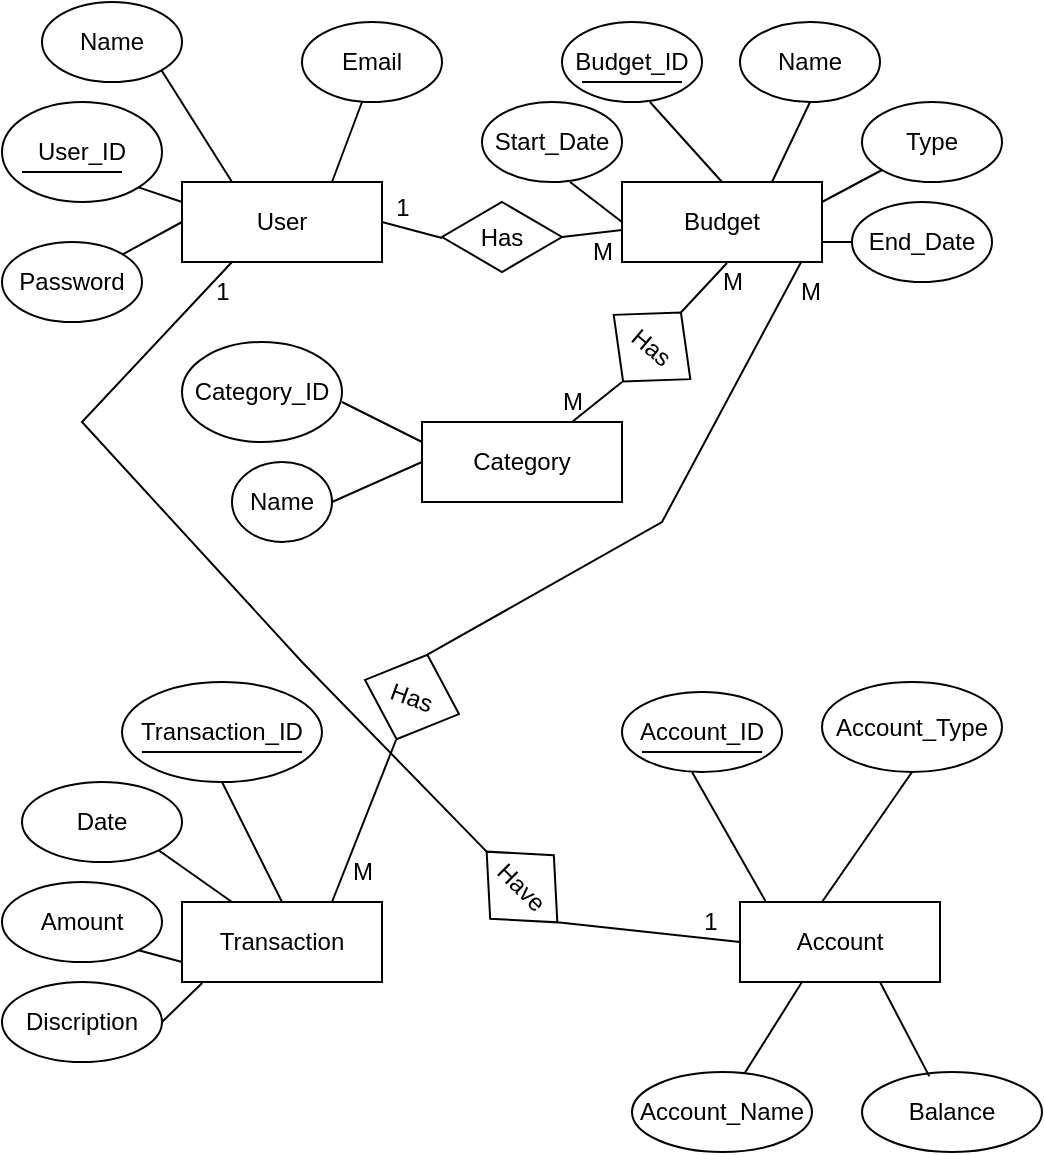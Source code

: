 <mxfile version="24.6.4" type="device">
  <diagram name="Page-1" id="xVLE4y-8F-pOeW9Exz3-">
    <mxGraphModel dx="541" dy="369" grid="1" gridSize="10" guides="1" tooltips="1" connect="1" arrows="1" fold="1" page="1" pageScale="1" pageWidth="827" pageHeight="1169" math="0" shadow="0">
      <root>
        <mxCell id="0" />
        <mxCell id="1" parent="0" />
        <mxCell id="ARJ43cfhW23Tsd-24MF_-3" value="User" style="rounded=0;whiteSpace=wrap;html=1;" vertex="1" parent="1">
          <mxGeometry x="100" y="120" width="100" height="40" as="geometry" />
        </mxCell>
        <mxCell id="ARJ43cfhW23Tsd-24MF_-4" value="Budget" style="rounded=0;whiteSpace=wrap;html=1;" vertex="1" parent="1">
          <mxGeometry x="320" y="120" width="100" height="40" as="geometry" />
        </mxCell>
        <mxCell id="ARJ43cfhW23Tsd-24MF_-5" value="Category" style="rounded=0;whiteSpace=wrap;html=1;" vertex="1" parent="1">
          <mxGeometry x="220" y="240" width="100" height="40" as="geometry" />
        </mxCell>
        <mxCell id="ARJ43cfhW23Tsd-24MF_-6" value="Transaction" style="rounded=0;whiteSpace=wrap;html=1;" vertex="1" parent="1">
          <mxGeometry x="100" y="480" width="100" height="40" as="geometry" />
        </mxCell>
        <mxCell id="ARJ43cfhW23Tsd-24MF_-7" value="Account" style="rounded=0;whiteSpace=wrap;html=1;" vertex="1" parent="1">
          <mxGeometry x="379" y="480" width="100" height="40" as="geometry" />
        </mxCell>
        <mxCell id="ARJ43cfhW23Tsd-24MF_-8" value="Name" style="ellipse;whiteSpace=wrap;html=1;" vertex="1" parent="1">
          <mxGeometry x="30" y="30" width="70" height="40" as="geometry" />
        </mxCell>
        <mxCell id="ARJ43cfhW23Tsd-24MF_-9" value="Password" style="ellipse;whiteSpace=wrap;html=1;" vertex="1" parent="1">
          <mxGeometry x="10" y="150" width="70" height="40" as="geometry" />
        </mxCell>
        <mxCell id="ARJ43cfhW23Tsd-24MF_-11" value="Email" style="ellipse;whiteSpace=wrap;html=1;" vertex="1" parent="1">
          <mxGeometry x="160" y="40" width="70" height="40" as="geometry" />
        </mxCell>
        <mxCell id="ARJ43cfhW23Tsd-24MF_-23" value="User_ID" style="ellipse;whiteSpace=wrap;html=1;" vertex="1" parent="1">
          <mxGeometry x="10" y="80" width="80" height="50" as="geometry" />
        </mxCell>
        <mxCell id="ARJ43cfhW23Tsd-24MF_-27" value="" style="line;strokeWidth=1;rotatable=0;dashed=0;labelPosition=right;align=left;verticalAlign=middle;spacingTop=0;spacingLeft=6;points=[];portConstraint=eastwest;" vertex="1" parent="1">
          <mxGeometry x="20" y="110" width="50" height="10" as="geometry" />
        </mxCell>
        <mxCell id="ARJ43cfhW23Tsd-24MF_-30" value="Budget_ID" style="ellipse;whiteSpace=wrap;html=1;" vertex="1" parent="1">
          <mxGeometry x="290" y="40" width="70" height="40" as="geometry" />
        </mxCell>
        <mxCell id="ARJ43cfhW23Tsd-24MF_-31" value="" style="line;strokeWidth=1;rotatable=0;dashed=0;labelPosition=right;align=left;verticalAlign=middle;spacingTop=0;spacingLeft=6;points=[];portConstraint=eastwest;" vertex="1" parent="1">
          <mxGeometry x="300" y="60" width="50" height="20" as="geometry" />
        </mxCell>
        <mxCell id="ARJ43cfhW23Tsd-24MF_-32" value="Name" style="ellipse;whiteSpace=wrap;html=1;" vertex="1" parent="1">
          <mxGeometry x="379" y="40" width="70" height="40" as="geometry" />
        </mxCell>
        <mxCell id="ARJ43cfhW23Tsd-24MF_-33" value="Type" style="ellipse;whiteSpace=wrap;html=1;" vertex="1" parent="1">
          <mxGeometry x="440" y="80" width="70" height="40" as="geometry" />
        </mxCell>
        <mxCell id="ARJ43cfhW23Tsd-24MF_-34" value="Start_Date" style="ellipse;whiteSpace=wrap;html=1;" vertex="1" parent="1">
          <mxGeometry x="250" y="80" width="70" height="40" as="geometry" />
        </mxCell>
        <mxCell id="ARJ43cfhW23Tsd-24MF_-35" value="End_Date" style="ellipse;whiteSpace=wrap;html=1;" vertex="1" parent="1">
          <mxGeometry x="435" y="130" width="70" height="40" as="geometry" />
        </mxCell>
        <mxCell id="ARJ43cfhW23Tsd-24MF_-36" value="Category_ID" style="ellipse;whiteSpace=wrap;html=1;" vertex="1" parent="1">
          <mxGeometry x="100" y="200" width="80" height="50" as="geometry" />
        </mxCell>
        <mxCell id="ARJ43cfhW23Tsd-24MF_-37" value="Name" style="ellipse;whiteSpace=wrap;html=1;" vertex="1" parent="1">
          <mxGeometry x="125" y="260" width="50" height="40" as="geometry" />
        </mxCell>
        <mxCell id="ARJ43cfhW23Tsd-24MF_-38" value="Transaction_ID" style="ellipse;whiteSpace=wrap;html=1;" vertex="1" parent="1">
          <mxGeometry x="70" y="370" width="100" height="50" as="geometry" />
        </mxCell>
        <mxCell id="ARJ43cfhW23Tsd-24MF_-39" value="Date" style="ellipse;whiteSpace=wrap;html=1;" vertex="1" parent="1">
          <mxGeometry x="20" y="420" width="80" height="40" as="geometry" />
        </mxCell>
        <mxCell id="ARJ43cfhW23Tsd-24MF_-40" value="Amount" style="ellipse;whiteSpace=wrap;html=1;" vertex="1" parent="1">
          <mxGeometry x="10" y="470" width="80" height="40" as="geometry" />
        </mxCell>
        <mxCell id="ARJ43cfhW23Tsd-24MF_-41" value="Discription" style="ellipse;whiteSpace=wrap;html=1;" vertex="1" parent="1">
          <mxGeometry x="10" y="520" width="80" height="40" as="geometry" />
        </mxCell>
        <mxCell id="ARJ43cfhW23Tsd-24MF_-42" value="Account_ID" style="ellipse;whiteSpace=wrap;html=1;" vertex="1" parent="1">
          <mxGeometry x="320" y="375" width="80" height="40" as="geometry" />
        </mxCell>
        <mxCell id="ARJ43cfhW23Tsd-24MF_-43" value="Account_Type" style="ellipse;whiteSpace=wrap;html=1;" vertex="1" parent="1">
          <mxGeometry x="420" y="370" width="90" height="45" as="geometry" />
        </mxCell>
        <mxCell id="ARJ43cfhW23Tsd-24MF_-44" value="Balance" style="ellipse;whiteSpace=wrap;html=1;" vertex="1" parent="1">
          <mxGeometry x="440" y="565" width="90" height="40" as="geometry" />
        </mxCell>
        <mxCell id="ARJ43cfhW23Tsd-24MF_-46" value="Account_Name" style="ellipse;whiteSpace=wrap;html=1;" vertex="1" parent="1">
          <mxGeometry x="325" y="565" width="90" height="40" as="geometry" />
        </mxCell>
        <mxCell id="ARJ43cfhW23Tsd-24MF_-51" value="" style="line;strokeWidth=1;rotatable=0;dashed=0;labelPosition=right;align=left;verticalAlign=middle;spacingTop=0;spacingLeft=6;points=[];portConstraint=eastwest;" vertex="1" parent="1">
          <mxGeometry x="80" y="400" width="80" height="10" as="geometry" />
        </mxCell>
        <mxCell id="ARJ43cfhW23Tsd-24MF_-52" value="" style="line;strokeWidth=1;rotatable=0;dashed=0;labelPosition=right;align=left;verticalAlign=middle;spacingTop=0;spacingLeft=6;points=[];portConstraint=eastwest;" vertex="1" parent="1">
          <mxGeometry x="330" y="400" width="60" height="10" as="geometry" />
        </mxCell>
        <mxCell id="ARJ43cfhW23Tsd-24MF_-54" value="" style="endArrow=none;html=1;rounded=0;exitX=0.75;exitY=0;exitDx=0;exitDy=0;" edge="1" parent="1" source="ARJ43cfhW23Tsd-24MF_-3">
          <mxGeometry width="50" height="50" relative="1" as="geometry">
            <mxPoint x="150" y="120" as="sourcePoint" />
            <mxPoint x="190" y="80" as="targetPoint" />
          </mxGeometry>
        </mxCell>
        <mxCell id="ARJ43cfhW23Tsd-24MF_-55" value="" style="endArrow=none;html=1;rounded=0;exitX=0.75;exitY=0;exitDx=0;exitDy=0;" edge="1" parent="1" source="ARJ43cfhW23Tsd-24MF_-4">
          <mxGeometry width="50" height="50" relative="1" as="geometry">
            <mxPoint x="400" y="110" as="sourcePoint" />
            <mxPoint x="414" y="80" as="targetPoint" />
          </mxGeometry>
        </mxCell>
        <mxCell id="ARJ43cfhW23Tsd-24MF_-56" value="" style="endArrow=none;html=1;rounded=0;exitX=0.75;exitY=0;exitDx=0;exitDy=0;entryX=1;entryY=1;entryDx=0;entryDy=0;" edge="1" parent="1" target="ARJ43cfhW23Tsd-24MF_-8">
          <mxGeometry width="50" height="50" relative="1" as="geometry">
            <mxPoint x="125" y="120" as="sourcePoint" />
            <mxPoint x="140" y="80" as="targetPoint" />
          </mxGeometry>
        </mxCell>
        <mxCell id="ARJ43cfhW23Tsd-24MF_-57" value="" style="endArrow=none;html=1;rounded=0;exitX=0;exitY=0.25;exitDx=0;exitDy=0;entryX=1;entryY=1;entryDx=0;entryDy=0;" edge="1" parent="1" source="ARJ43cfhW23Tsd-24MF_-3" target="ARJ43cfhW23Tsd-24MF_-23">
          <mxGeometry width="50" height="50" relative="1" as="geometry">
            <mxPoint x="107" y="138" as="sourcePoint" />
            <mxPoint x="80" y="80" as="targetPoint" />
          </mxGeometry>
        </mxCell>
        <mxCell id="ARJ43cfhW23Tsd-24MF_-60" value="" style="endArrow=none;html=1;rounded=0;" edge="1" parent="1" source="ARJ43cfhW23Tsd-24MF_-9">
          <mxGeometry width="50" height="50" relative="1" as="geometry">
            <mxPoint x="80" y="160" as="sourcePoint" />
            <mxPoint x="100" y="140" as="targetPoint" />
          </mxGeometry>
        </mxCell>
        <mxCell id="ARJ43cfhW23Tsd-24MF_-61" value="" style="endArrow=none;html=1;rounded=0;" edge="1" parent="1">
          <mxGeometry width="50" height="50" relative="1" as="geometry">
            <mxPoint x="420" y="130" as="sourcePoint" />
            <mxPoint x="450" y="114" as="targetPoint" />
          </mxGeometry>
        </mxCell>
        <mxCell id="ARJ43cfhW23Tsd-24MF_-62" value="" style="endArrow=none;html=1;rounded=0;entryX=0;entryY=0.5;entryDx=0;entryDy=0;" edge="1" parent="1" target="ARJ43cfhW23Tsd-24MF_-35">
          <mxGeometry width="50" height="50" relative="1" as="geometry">
            <mxPoint x="420" y="150" as="sourcePoint" />
            <mxPoint x="435" y="144" as="targetPoint" />
          </mxGeometry>
        </mxCell>
        <mxCell id="ARJ43cfhW23Tsd-24MF_-63" value="" style="endArrow=none;html=1;rounded=0;exitX=0.5;exitY=0;exitDx=0;exitDy=0;" edge="1" parent="1" source="ARJ43cfhW23Tsd-24MF_-4" target="ARJ43cfhW23Tsd-24MF_-31">
          <mxGeometry width="50" height="50" relative="1" as="geometry">
            <mxPoint x="329" y="120" as="sourcePoint" />
            <mxPoint x="379" y="70" as="targetPoint" />
          </mxGeometry>
        </mxCell>
        <mxCell id="ARJ43cfhW23Tsd-24MF_-64" value="" style="endArrow=none;html=1;rounded=0;exitX=0;exitY=0.5;exitDx=0;exitDy=0;" edge="1" parent="1" source="ARJ43cfhW23Tsd-24MF_-4">
          <mxGeometry width="50" height="50" relative="1" as="geometry">
            <mxPoint x="330" y="160" as="sourcePoint" />
            <mxPoint x="294" y="120" as="targetPoint" />
          </mxGeometry>
        </mxCell>
        <mxCell id="ARJ43cfhW23Tsd-24MF_-65" value="" style="endArrow=none;html=1;rounded=0;exitX=0;exitY=0.25;exitDx=0;exitDy=0;" edge="1" parent="1" source="ARJ43cfhW23Tsd-24MF_-5">
          <mxGeometry width="50" height="50" relative="1" as="geometry">
            <mxPoint x="206" y="250" as="sourcePoint" />
            <mxPoint x="180" y="230" as="targetPoint" />
          </mxGeometry>
        </mxCell>
        <mxCell id="ARJ43cfhW23Tsd-24MF_-67" value="" style="endArrow=none;html=1;rounded=0;entryX=1;entryY=0.5;entryDx=0;entryDy=0;" edge="1" parent="1" target="ARJ43cfhW23Tsd-24MF_-37">
          <mxGeometry width="50" height="50" relative="1" as="geometry">
            <mxPoint x="220" y="260" as="sourcePoint" />
            <mxPoint x="190" y="240" as="targetPoint" />
          </mxGeometry>
        </mxCell>
        <mxCell id="ARJ43cfhW23Tsd-24MF_-68" value="" style="endArrow=none;html=1;rounded=0;exitX=0.25;exitY=0;exitDx=0;exitDy=0;entryX=1;entryY=1;entryDx=0;entryDy=0;" edge="1" parent="1" source="ARJ43cfhW23Tsd-24MF_-6" target="ARJ43cfhW23Tsd-24MF_-39">
          <mxGeometry width="50" height="50" relative="1" as="geometry">
            <mxPoint x="130" y="470" as="sourcePoint" />
            <mxPoint x="90" y="450" as="targetPoint" />
          </mxGeometry>
        </mxCell>
        <mxCell id="ARJ43cfhW23Tsd-24MF_-69" value="" style="endArrow=none;html=1;rounded=0;exitX=0.5;exitY=0;exitDx=0;exitDy=0;entryX=0.5;entryY=1;entryDx=0;entryDy=0;" edge="1" parent="1" source="ARJ43cfhW23Tsd-24MF_-6" target="ARJ43cfhW23Tsd-24MF_-38">
          <mxGeometry width="50" height="50" relative="1" as="geometry">
            <mxPoint x="135" y="490" as="sourcePoint" />
            <mxPoint x="150" y="420" as="targetPoint" />
          </mxGeometry>
        </mxCell>
        <mxCell id="ARJ43cfhW23Tsd-24MF_-70" value="" style="endArrow=none;html=1;rounded=0;exitX=0;exitY=0.75;exitDx=0;exitDy=0;entryX=1;entryY=1;entryDx=0;entryDy=0;" edge="1" parent="1" source="ARJ43cfhW23Tsd-24MF_-6" target="ARJ43cfhW23Tsd-24MF_-40">
          <mxGeometry width="50" height="50" relative="1" as="geometry">
            <mxPoint x="125" y="526" as="sourcePoint" />
            <mxPoint x="88" y="500" as="targetPoint" />
          </mxGeometry>
        </mxCell>
        <mxCell id="ARJ43cfhW23Tsd-24MF_-71" value="" style="endArrow=none;html=1;rounded=0;entryX=0.101;entryY=1.012;entryDx=0;entryDy=0;entryPerimeter=0;" edge="1" parent="1" target="ARJ43cfhW23Tsd-24MF_-6">
          <mxGeometry width="50" height="50" relative="1" as="geometry">
            <mxPoint x="90" y="540" as="sourcePoint" />
            <mxPoint x="140" y="490" as="targetPoint" />
          </mxGeometry>
        </mxCell>
        <mxCell id="ARJ43cfhW23Tsd-24MF_-72" value="" style="endArrow=none;html=1;rounded=0;exitX=0.127;exitY=-0.012;exitDx=0;exitDy=0;entryX=0.5;entryY=1;entryDx=0;entryDy=0;exitPerimeter=0;" edge="1" parent="1" source="ARJ43cfhW23Tsd-24MF_-7">
          <mxGeometry width="50" height="50" relative="1" as="geometry">
            <mxPoint x="385" y="475" as="sourcePoint" />
            <mxPoint x="355" y="415" as="targetPoint" />
          </mxGeometry>
        </mxCell>
        <mxCell id="ARJ43cfhW23Tsd-24MF_-73" value="" style="endArrow=none;html=1;rounded=0;entryX=0.5;entryY=1;entryDx=0;entryDy=0;" edge="1" parent="1" target="ARJ43cfhW23Tsd-24MF_-43">
          <mxGeometry width="50" height="50" relative="1" as="geometry">
            <mxPoint x="420" y="480" as="sourcePoint" />
            <mxPoint x="450" y="420" as="targetPoint" />
            <Array as="points" />
          </mxGeometry>
        </mxCell>
        <mxCell id="ARJ43cfhW23Tsd-24MF_-74" value="" style="endArrow=none;html=1;rounded=0;exitX=0.374;exitY=0.055;exitDx=0;exitDy=0;entryX=0.5;entryY=1;entryDx=0;entryDy=0;exitPerimeter=0;" edge="1" parent="1" source="ARJ43cfhW23Tsd-24MF_-44">
          <mxGeometry width="50" height="50" relative="1" as="geometry">
            <mxPoint x="486" y="585" as="sourcePoint" />
            <mxPoint x="449" y="520" as="targetPoint" />
          </mxGeometry>
        </mxCell>
        <mxCell id="ARJ43cfhW23Tsd-24MF_-75" value="" style="endArrow=none;html=1;rounded=0;entryX=0.5;entryY=1;entryDx=0;entryDy=0;exitX=0.628;exitY=0.007;exitDx=0;exitDy=0;exitPerimeter=0;" edge="1" parent="1" source="ARJ43cfhW23Tsd-24MF_-46">
          <mxGeometry width="50" height="50" relative="1" as="geometry">
            <mxPoint x="380" y="560" as="sourcePoint" />
            <mxPoint x="410" y="520" as="targetPoint" />
          </mxGeometry>
        </mxCell>
        <mxCell id="ARJ43cfhW23Tsd-24MF_-76" value="Has" style="rhombus;whiteSpace=wrap;html=1;" vertex="1" parent="1">
          <mxGeometry x="230" y="130" width="60" height="35" as="geometry" />
        </mxCell>
        <mxCell id="ARJ43cfhW23Tsd-24MF_-77" value="Has" style="rhombus;whiteSpace=wrap;html=1;rotation=40;" vertex="1" parent="1">
          <mxGeometry x="310" y="180" width="50" height="45" as="geometry" />
        </mxCell>
        <mxCell id="ARJ43cfhW23Tsd-24MF_-79" value="Has" style="rhombus;whiteSpace=wrap;html=1;rotation=20;" vertex="1" parent="1">
          <mxGeometry x="190" y="355" width="50" height="45" as="geometry" />
        </mxCell>
        <mxCell id="ARJ43cfhW23Tsd-24MF_-80" value="Have" style="rhombus;whiteSpace=wrap;html=1;rotation=45;" vertex="1" parent="1">
          <mxGeometry x="245" y="450" width="50" height="45" as="geometry" />
        </mxCell>
        <mxCell id="ARJ43cfhW23Tsd-24MF_-84" value="" style="endArrow=none;html=1;rounded=0;exitX=1;exitY=0.5;exitDx=0;exitDy=0;" edge="1" parent="1" source="ARJ43cfhW23Tsd-24MF_-76">
          <mxGeometry width="50" height="50" relative="1" as="geometry">
            <mxPoint x="290" y="160" as="sourcePoint" />
            <mxPoint x="320" y="144" as="targetPoint" />
          </mxGeometry>
        </mxCell>
        <mxCell id="ARJ43cfhW23Tsd-24MF_-85" value="" style="endArrow=none;html=1;rounded=0;exitX=1;exitY=0.5;exitDx=0;exitDy=0;" edge="1" parent="1" source="ARJ43cfhW23Tsd-24MF_-3">
          <mxGeometry width="50" height="50" relative="1" as="geometry">
            <mxPoint x="200" y="152" as="sourcePoint" />
            <mxPoint x="230" y="148" as="targetPoint" />
          </mxGeometry>
        </mxCell>
        <mxCell id="ARJ43cfhW23Tsd-24MF_-86" value="" style="endArrow=none;html=1;rounded=0;exitX=0.75;exitY=0;exitDx=0;exitDy=0;" edge="1" parent="1" source="ARJ43cfhW23Tsd-24MF_-5">
          <mxGeometry width="50" height="50" relative="1" as="geometry">
            <mxPoint x="290" y="225" as="sourcePoint" />
            <mxPoint x="320" y="220" as="targetPoint" />
          </mxGeometry>
        </mxCell>
        <mxCell id="ARJ43cfhW23Tsd-24MF_-87" value="" style="endArrow=none;html=1;rounded=0;exitX=0.5;exitY=0;exitDx=0;exitDy=0;" edge="1" parent="1" source="ARJ43cfhW23Tsd-24MF_-77">
          <mxGeometry width="50" height="50" relative="1" as="geometry">
            <mxPoint x="347.5" y="179.5" as="sourcePoint" />
            <mxPoint x="372.5" y="160.5" as="targetPoint" />
          </mxGeometry>
        </mxCell>
        <mxCell id="ARJ43cfhW23Tsd-24MF_-91" value="" style="endArrow=none;html=1;rounded=0;entryX=0.895;entryY=1.004;entryDx=0;entryDy=0;exitX=0.5;exitY=0;exitDx=0;exitDy=0;entryPerimeter=0;" edge="1" parent="1" source="ARJ43cfhW23Tsd-24MF_-79" target="ARJ43cfhW23Tsd-24MF_-4">
          <mxGeometry width="50" height="50" relative="1" as="geometry">
            <mxPoint x="249.995" y="384.917" as="sourcePoint" />
            <mxPoint x="438.7" y="190.0" as="targetPoint" />
            <Array as="points">
              <mxPoint x="340" y="290" />
            </Array>
          </mxGeometry>
        </mxCell>
        <mxCell id="ARJ43cfhW23Tsd-24MF_-92" value="" style="endArrow=none;html=1;rounded=0;entryX=0.5;entryY=1;entryDx=0;entryDy=0;exitX=0.75;exitY=0;exitDx=0;exitDy=0;" edge="1" parent="1" source="ARJ43cfhW23Tsd-24MF_-6">
          <mxGeometry width="50" height="50" relative="1" as="geometry">
            <mxPoint x="160" y="475" as="sourcePoint" />
            <mxPoint x="207" y="399" as="targetPoint" />
          </mxGeometry>
        </mxCell>
        <mxCell id="ARJ43cfhW23Tsd-24MF_-93" value="" style="endArrow=none;html=1;rounded=0;entryX=0;entryY=0.5;entryDx=0;entryDy=0;exitX=1;exitY=0.5;exitDx=0;exitDy=0;" edge="1" parent="1" source="ARJ43cfhW23Tsd-24MF_-80" target="ARJ43cfhW23Tsd-24MF_-7">
          <mxGeometry width="50" height="50" relative="1" as="geometry">
            <mxPoint x="310" y="496" as="sourcePoint" />
            <mxPoint x="342" y="415" as="targetPoint" />
          </mxGeometry>
        </mxCell>
        <mxCell id="ARJ43cfhW23Tsd-24MF_-94" value="" style="endArrow=none;html=1;rounded=0;exitX=0.25;exitY=1;exitDx=0;exitDy=0;entryX=0;entryY=0.5;entryDx=0;entryDy=0;" edge="1" parent="1" source="ARJ43cfhW23Tsd-24MF_-3" target="ARJ43cfhW23Tsd-24MF_-80">
          <mxGeometry width="50" height="50" relative="1" as="geometry">
            <mxPoint x="270" y="450" as="sourcePoint" />
            <mxPoint x="330" y="450.5" as="targetPoint" />
            <Array as="points">
              <mxPoint x="50" y="240" />
              <mxPoint x="160" y="360" />
            </Array>
          </mxGeometry>
        </mxCell>
        <mxCell id="ARJ43cfhW23Tsd-24MF_-95" value="1" style="text;html=1;align=center;verticalAlign=middle;resizable=0;points=[];autosize=1;strokeColor=none;fillColor=none;" vertex="1" parent="1">
          <mxGeometry x="195" y="118" width="30" height="30" as="geometry" />
        </mxCell>
        <mxCell id="ARJ43cfhW23Tsd-24MF_-98" value="M" style="text;html=1;align=center;verticalAlign=middle;resizable=0;points=[];autosize=1;strokeColor=none;fillColor=none;" vertex="1" parent="1">
          <mxGeometry x="295" y="140" width="30" height="30" as="geometry" />
        </mxCell>
        <mxCell id="ARJ43cfhW23Tsd-24MF_-99" value="M" style="text;html=1;align=center;verticalAlign=middle;resizable=0;points=[];autosize=1;strokeColor=none;fillColor=none;" vertex="1" parent="1">
          <mxGeometry x="280" y="215" width="30" height="30" as="geometry" />
        </mxCell>
        <mxCell id="ARJ43cfhW23Tsd-24MF_-100" value="M" style="text;html=1;align=center;verticalAlign=middle;resizable=0;points=[];autosize=1;strokeColor=none;fillColor=none;" vertex="1" parent="1">
          <mxGeometry x="360" y="155" width="30" height="30" as="geometry" />
        </mxCell>
        <mxCell id="ARJ43cfhW23Tsd-24MF_-102" value="M" style="text;html=1;align=center;verticalAlign=middle;resizable=0;points=[];autosize=1;strokeColor=none;fillColor=none;" vertex="1" parent="1">
          <mxGeometry x="398.5" y="160" width="30" height="30" as="geometry" />
        </mxCell>
        <mxCell id="ARJ43cfhW23Tsd-24MF_-104" value="M" style="text;html=1;align=center;verticalAlign=middle;resizable=0;points=[];autosize=1;strokeColor=none;fillColor=none;" vertex="1" parent="1">
          <mxGeometry x="175" y="450" width="30" height="30" as="geometry" />
        </mxCell>
        <mxCell id="ARJ43cfhW23Tsd-24MF_-105" value="1" style="text;html=1;align=center;verticalAlign=middle;resizable=0;points=[];autosize=1;strokeColor=none;fillColor=none;" vertex="1" parent="1">
          <mxGeometry x="105" y="160" width="30" height="30" as="geometry" />
        </mxCell>
        <mxCell id="ARJ43cfhW23Tsd-24MF_-106" value="1" style="text;html=1;align=center;verticalAlign=middle;resizable=0;points=[];autosize=1;strokeColor=none;fillColor=none;" vertex="1" parent="1">
          <mxGeometry x="349" y="475" width="30" height="30" as="geometry" />
        </mxCell>
      </root>
    </mxGraphModel>
  </diagram>
</mxfile>
